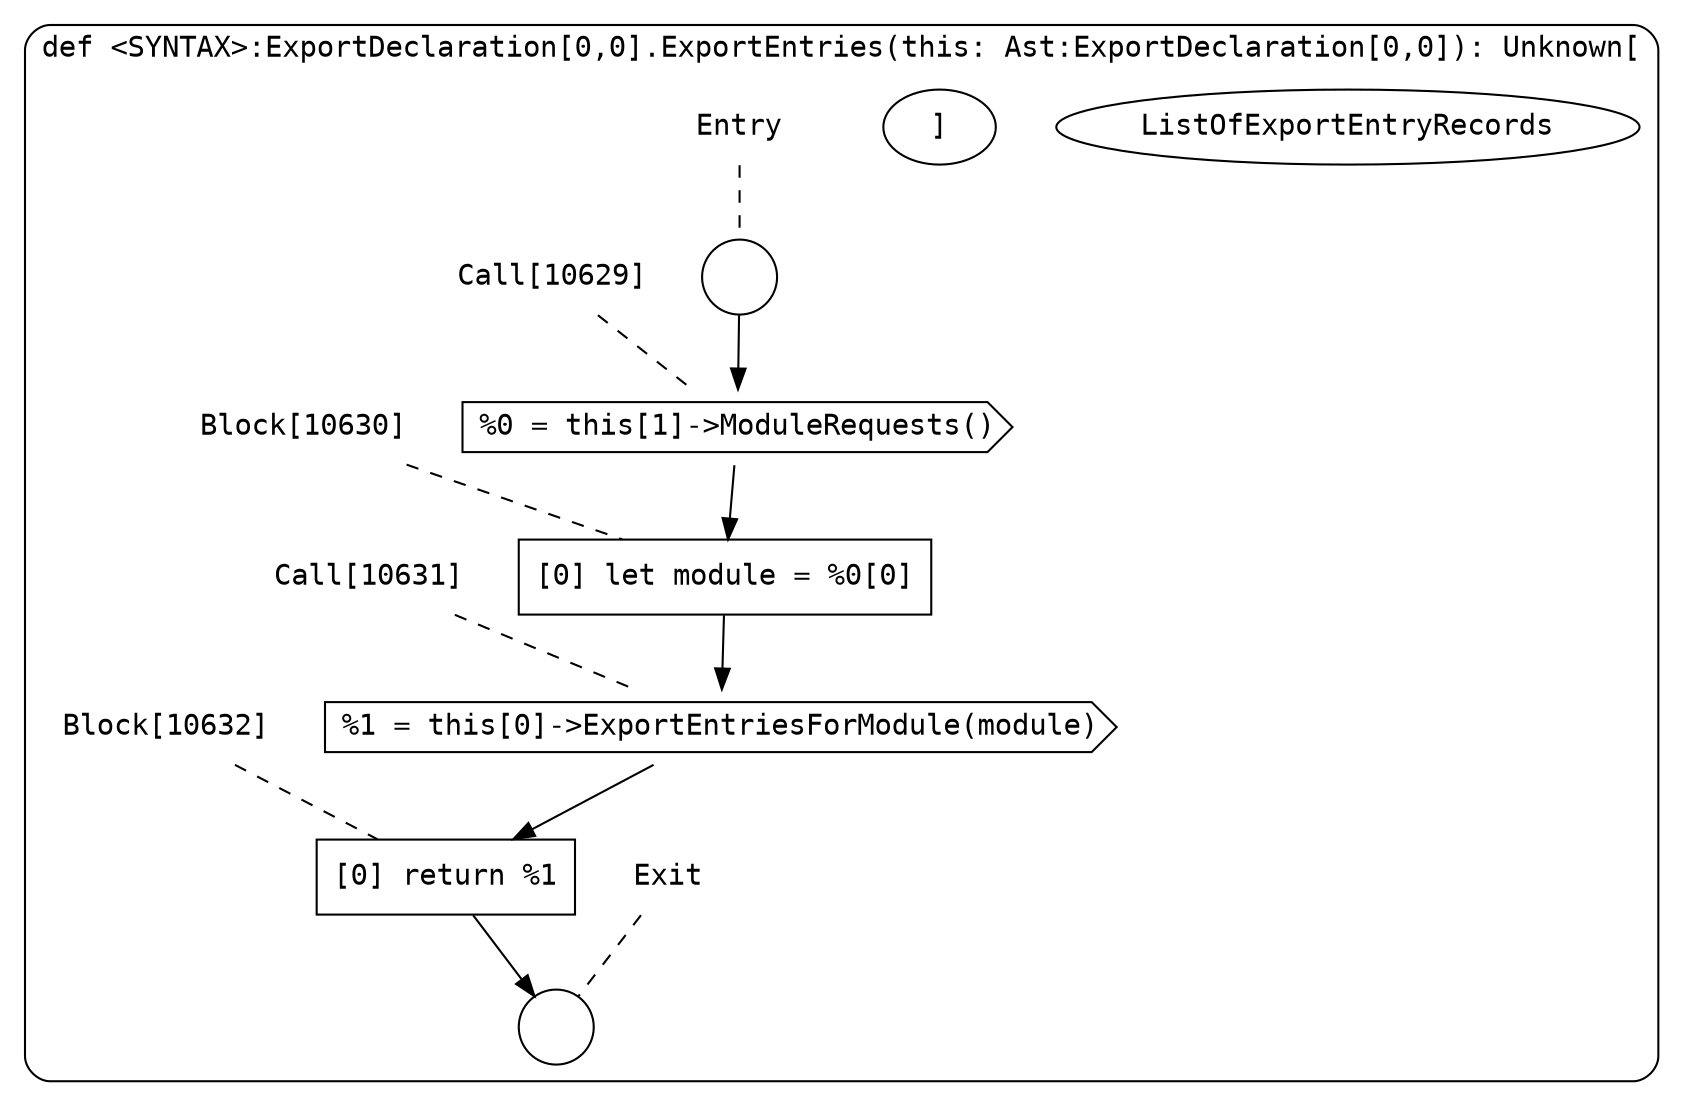 digraph {
  graph [fontname = "Consolas"]
  node [fontname = "Consolas"]
  edge [fontname = "Consolas"]
  subgraph cluster1957 {
    label = "def <SYNTAX>:ExportDeclaration[0,0].ExportEntries(this: Ast:ExportDeclaration[0,0]): Unknown["ListOfExportEntryRecords"]"
    style = rounded
    cluster1957_entry_name [shape=none, label=<<font color="black">Entry</font>>]
    cluster1957_entry_name -> cluster1957_entry [arrowhead=none, color="black", style=dashed]
    cluster1957_entry [shape=circle label=" " color="black" fillcolor="white" style=filled]
    cluster1957_entry -> node10629 [color="black"]
    cluster1957_exit_name [shape=none, label=<<font color="black">Exit</font>>]
    cluster1957_exit_name -> cluster1957_exit [arrowhead=none, color="black", style=dashed]
    cluster1957_exit [shape=circle label=" " color="black" fillcolor="white" style=filled]
    node10629_name [shape=none, label=<<font color="black">Call[10629]</font>>]
    node10629_name -> node10629 [arrowhead=none, color="black", style=dashed]
    node10629 [shape=cds, label=<<font color="black">%0 = this[1]-&gt;ModuleRequests()</font>> color="black" fillcolor="white", style=filled]
    node10629 -> node10630 [color="black"]
    node10630_name [shape=none, label=<<font color="black">Block[10630]</font>>]
    node10630_name -> node10630 [arrowhead=none, color="black", style=dashed]
    node10630 [shape=box, label=<<font color="black">[0] let module = %0[0]<BR ALIGN="LEFT"/></font>> color="black" fillcolor="white", style=filled]
    node10630 -> node10631 [color="black"]
    node10631_name [shape=none, label=<<font color="black">Call[10631]</font>>]
    node10631_name -> node10631 [arrowhead=none, color="black", style=dashed]
    node10631 [shape=cds, label=<<font color="black">%1 = this[0]-&gt;ExportEntriesForModule(module)</font>> color="black" fillcolor="white", style=filled]
    node10631 -> node10632 [color="black"]
    node10632_name [shape=none, label=<<font color="black">Block[10632]</font>>]
    node10632_name -> node10632 [arrowhead=none, color="black", style=dashed]
    node10632 [shape=box, label=<<font color="black">[0] return %1<BR ALIGN="LEFT"/></font>> color="black" fillcolor="white", style=filled]
    node10632 -> cluster1957_exit [color="black"]
  }
}